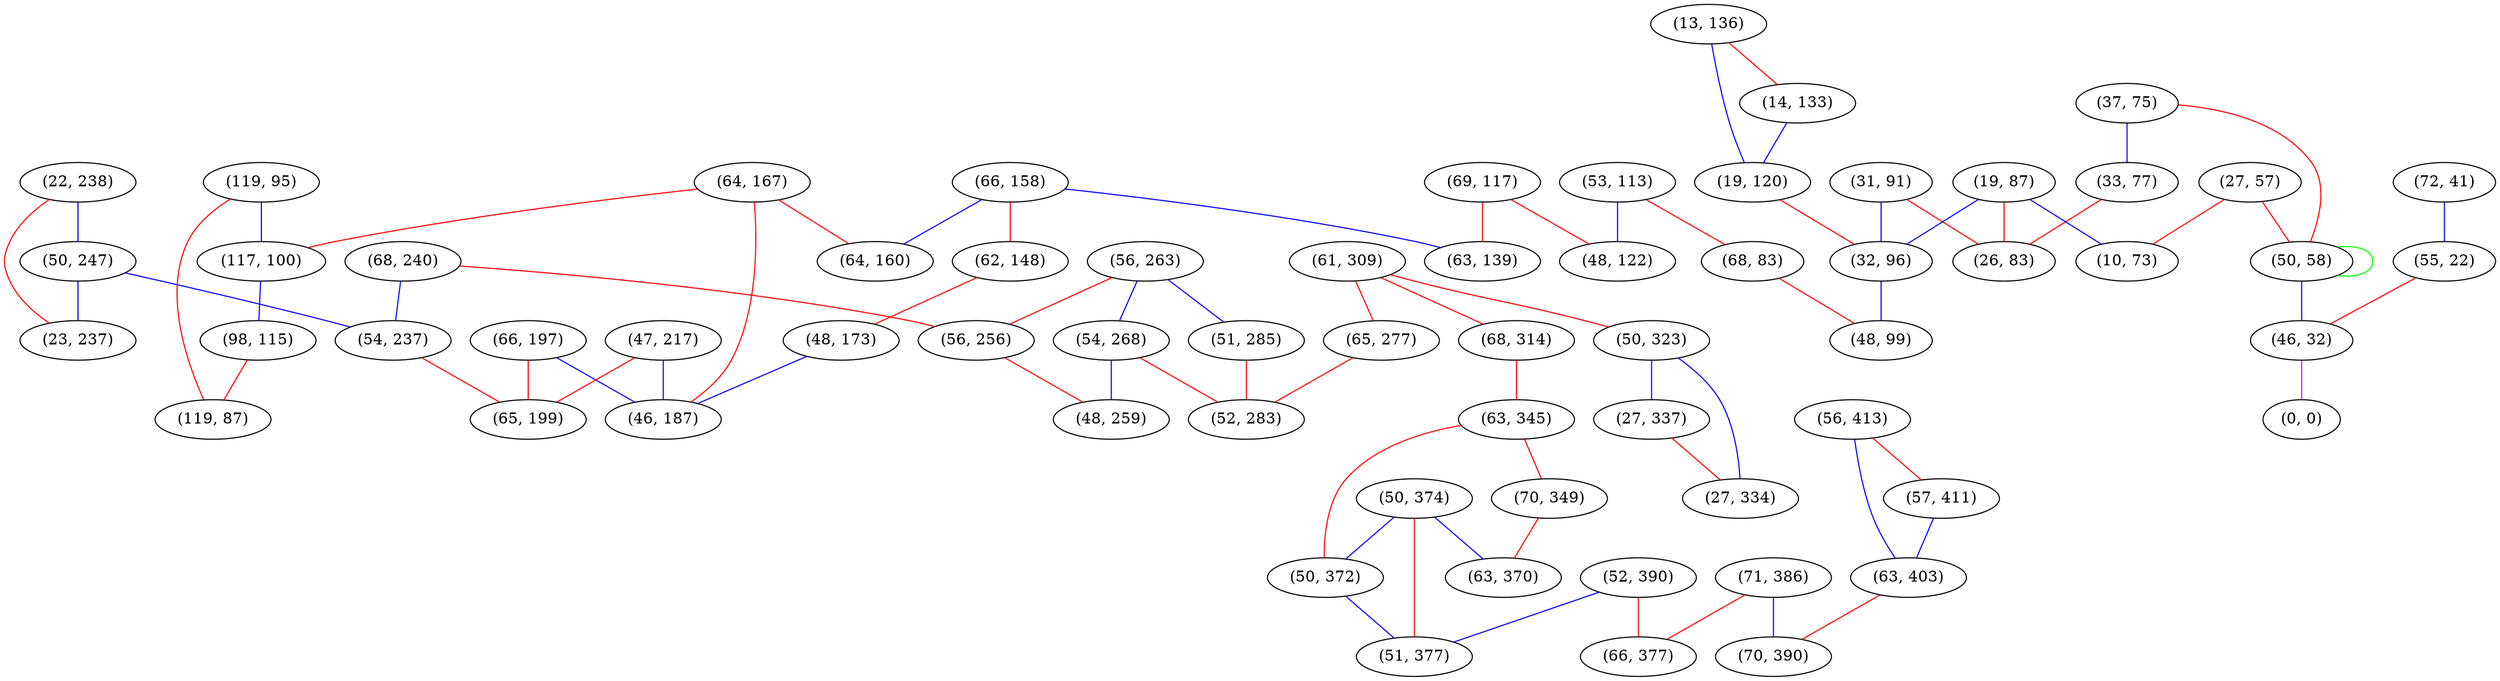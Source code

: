 graph "" {
"(66, 158)";
"(56, 413)";
"(56, 263)";
"(54, 268)";
"(27, 57)";
"(61, 309)";
"(22, 238)";
"(68, 314)";
"(50, 374)";
"(52, 390)";
"(13, 136)";
"(63, 345)";
"(66, 197)";
"(71, 386)";
"(50, 247)";
"(72, 41)";
"(119, 95)";
"(14, 133)";
"(37, 75)";
"(33, 77)";
"(55, 22)";
"(51, 285)";
"(64, 167)";
"(68, 240)";
"(19, 120)";
"(31, 91)";
"(57, 411)";
"(69, 117)";
"(19, 87)";
"(56, 256)";
"(26, 83)";
"(50, 372)";
"(65, 277)";
"(70, 349)";
"(32, 96)";
"(50, 323)";
"(54, 237)";
"(62, 148)";
"(48, 259)";
"(50, 58)";
"(63, 403)";
"(117, 100)";
"(27, 337)";
"(46, 32)";
"(66, 377)";
"(53, 113)";
"(23, 237)";
"(52, 283)";
"(63, 139)";
"(64, 160)";
"(98, 115)";
"(68, 83)";
"(27, 334)";
"(63, 370)";
"(0, 0)";
"(48, 173)";
"(47, 217)";
"(46, 187)";
"(70, 390)";
"(51, 377)";
"(65, 199)";
"(119, 87)";
"(48, 99)";
"(10, 73)";
"(48, 122)";
"(66, 158)" -- "(62, 148)"  [color=red, key=0, weight=1];
"(66, 158)" -- "(64, 160)"  [color=blue, key=0, weight=3];
"(66, 158)" -- "(63, 139)"  [color=blue, key=0, weight=3];
"(56, 413)" -- "(63, 403)"  [color=blue, key=0, weight=3];
"(56, 413)" -- "(57, 411)"  [color=red, key=0, weight=1];
"(56, 263)" -- "(54, 268)"  [color=blue, key=0, weight=3];
"(56, 263)" -- "(56, 256)"  [color=red, key=0, weight=1];
"(56, 263)" -- "(51, 285)"  [color=blue, key=0, weight=3];
"(54, 268)" -- "(48, 259)"  [color=blue, key=0, weight=3];
"(54, 268)" -- "(52, 283)"  [color=red, key=0, weight=1];
"(27, 57)" -- "(10, 73)"  [color=red, key=0, weight=1];
"(27, 57)" -- "(50, 58)"  [color=red, key=0, weight=1];
"(61, 309)" -- "(68, 314)"  [color=red, key=0, weight=1];
"(61, 309)" -- "(50, 323)"  [color=red, key=0, weight=1];
"(61, 309)" -- "(65, 277)"  [color=red, key=0, weight=1];
"(22, 238)" -- "(50, 247)"  [color=blue, key=0, weight=3];
"(22, 238)" -- "(23, 237)"  [color=red, key=0, weight=1];
"(68, 314)" -- "(63, 345)"  [color=red, key=0, weight=1];
"(50, 374)" -- "(51, 377)"  [color=red, key=0, weight=1];
"(50, 374)" -- "(50, 372)"  [color=blue, key=0, weight=3];
"(50, 374)" -- "(63, 370)"  [color=blue, key=0, weight=3];
"(52, 390)" -- "(51, 377)"  [color=blue, key=0, weight=3];
"(52, 390)" -- "(66, 377)"  [color=red, key=0, weight=1];
"(13, 136)" -- "(19, 120)"  [color=blue, key=0, weight=3];
"(13, 136)" -- "(14, 133)"  [color=red, key=0, weight=1];
"(63, 345)" -- "(50, 372)"  [color=red, key=0, weight=1];
"(63, 345)" -- "(70, 349)"  [color=red, key=0, weight=1];
"(66, 197)" -- "(46, 187)"  [color=blue, key=0, weight=3];
"(66, 197)" -- "(65, 199)"  [color=red, key=0, weight=1];
"(71, 386)" -- "(66, 377)"  [color=red, key=0, weight=1];
"(71, 386)" -- "(70, 390)"  [color=blue, key=0, weight=3];
"(50, 247)" -- "(23, 237)"  [color=blue, key=0, weight=3];
"(50, 247)" -- "(54, 237)"  [color=blue, key=0, weight=3];
"(72, 41)" -- "(55, 22)"  [color=blue, key=0, weight=3];
"(119, 95)" -- "(117, 100)"  [color=blue, key=0, weight=3];
"(119, 95)" -- "(119, 87)"  [color=red, key=0, weight=1];
"(14, 133)" -- "(19, 120)"  [color=blue, key=0, weight=3];
"(37, 75)" -- "(33, 77)"  [color=blue, key=0, weight=3];
"(37, 75)" -- "(50, 58)"  [color=red, key=0, weight=1];
"(33, 77)" -- "(26, 83)"  [color=red, key=0, weight=1];
"(55, 22)" -- "(46, 32)"  [color=red, key=0, weight=1];
"(51, 285)" -- "(52, 283)"  [color=red, key=0, weight=1];
"(64, 167)" -- "(46, 187)"  [color=red, key=0, weight=1];
"(64, 167)" -- "(117, 100)"  [color=red, key=0, weight=1];
"(64, 167)" -- "(64, 160)"  [color=red, key=0, weight=1];
"(68, 240)" -- "(56, 256)"  [color=red, key=0, weight=1];
"(68, 240)" -- "(54, 237)"  [color=blue, key=0, weight=3];
"(19, 120)" -- "(32, 96)"  [color=red, key=0, weight=1];
"(31, 91)" -- "(32, 96)"  [color=blue, key=0, weight=3];
"(31, 91)" -- "(26, 83)"  [color=red, key=0, weight=1];
"(57, 411)" -- "(63, 403)"  [color=blue, key=0, weight=3];
"(69, 117)" -- "(63, 139)"  [color=red, key=0, weight=1];
"(69, 117)" -- "(48, 122)"  [color=red, key=0, weight=1];
"(19, 87)" -- "(32, 96)"  [color=blue, key=0, weight=3];
"(19, 87)" -- "(26, 83)"  [color=red, key=0, weight=1];
"(19, 87)" -- "(10, 73)"  [color=blue, key=0, weight=3];
"(56, 256)" -- "(48, 259)"  [color=red, key=0, weight=1];
"(50, 372)" -- "(51, 377)"  [color=blue, key=0, weight=3];
"(65, 277)" -- "(52, 283)"  [color=red, key=0, weight=1];
"(70, 349)" -- "(63, 370)"  [color=red, key=0, weight=1];
"(32, 96)" -- "(48, 99)"  [color=blue, key=0, weight=3];
"(50, 323)" -- "(27, 337)"  [color=blue, key=0, weight=3];
"(50, 323)" -- "(27, 334)"  [color=blue, key=0, weight=3];
"(54, 237)" -- "(65, 199)"  [color=red, key=0, weight=1];
"(62, 148)" -- "(48, 173)"  [color=red, key=0, weight=1];
"(50, 58)" -- "(50, 58)"  [color=green, key=0, weight=2];
"(50, 58)" -- "(46, 32)"  [color=blue, key=0, weight=3];
"(63, 403)" -- "(70, 390)"  [color=red, key=0, weight=1];
"(117, 100)" -- "(98, 115)"  [color=blue, key=0, weight=3];
"(27, 337)" -- "(27, 334)"  [color=red, key=0, weight=1];
"(46, 32)" -- "(0, 0)"  [color=purple, key=0, weight=4];
"(53, 113)" -- "(48, 122)"  [color=blue, key=0, weight=3];
"(53, 113)" -- "(68, 83)"  [color=red, key=0, weight=1];
"(98, 115)" -- "(119, 87)"  [color=red, key=0, weight=1];
"(68, 83)" -- "(48, 99)"  [color=red, key=0, weight=1];
"(48, 173)" -- "(46, 187)"  [color=blue, key=0, weight=3];
"(47, 217)" -- "(46, 187)"  [color=blue, key=0, weight=3];
"(47, 217)" -- "(65, 199)"  [color=red, key=0, weight=1];
}
